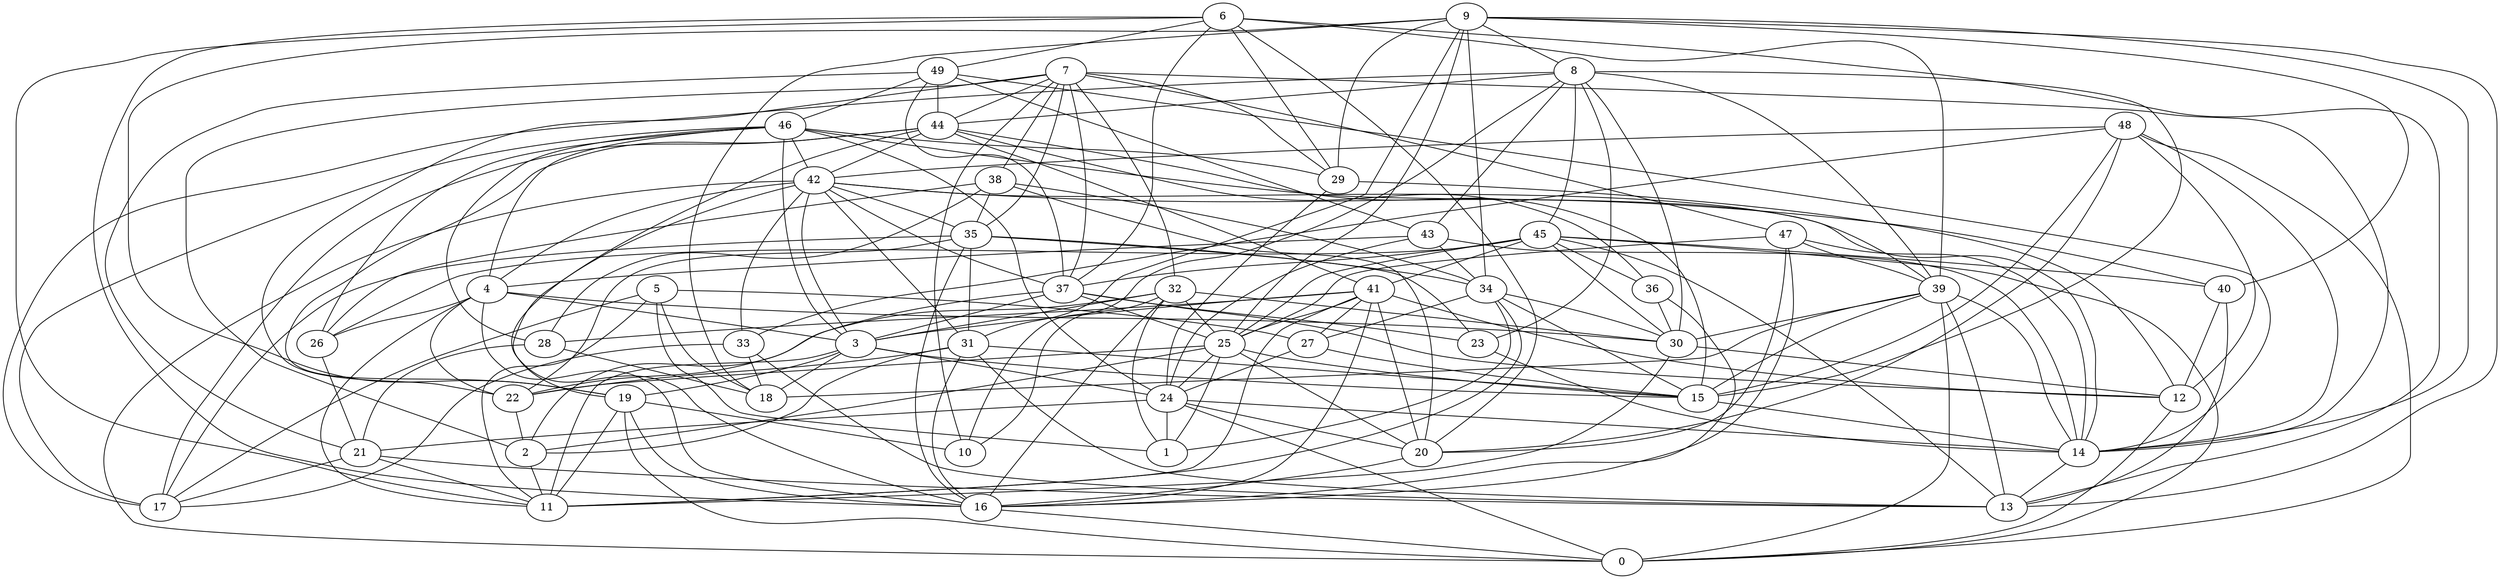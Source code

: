 digraph GG_graph {

subgraph G_graph {
edge [color = black]
"39" -> "30" [dir = none]
"39" -> "13" [dir = none]
"46" -> "3" [dir = none]
"5" -> "18" [dir = none]
"5" -> "11" [dir = none]
"5" -> "17" [dir = none]
"38" -> "35" [dir = none]
"26" -> "21" [dir = none]
"32" -> "25" [dir = none]
"20" -> "16" [dir = none]
"21" -> "13" [dir = none]
"34" -> "15" [dir = none]
"9" -> "31" [dir = none]
"9" -> "8" [dir = none]
"9" -> "13" [dir = none]
"9" -> "40" [dir = none]
"9" -> "14" [dir = none]
"48" -> "33" [dir = none]
"48" -> "12" [dir = none]
"48" -> "15" [dir = none]
"42" -> "35" [dir = none]
"49" -> "37" [dir = none]
"49" -> "14" [dir = none]
"49" -> "44" [dir = none]
"47" -> "14" [dir = none]
"16" -> "0" [dir = none]
"44" -> "36" [dir = none]
"44" -> "17" [dir = none]
"44" -> "15" [dir = none]
"44" -> "16" [dir = none]
"43" -> "14" [dir = none]
"25" -> "1" [dir = none]
"25" -> "20" [dir = none]
"41" -> "28" [dir = none]
"41" -> "27" [dir = none]
"41" -> "3" [dir = none]
"35" -> "23" [dir = none]
"35" -> "16" [dir = none]
"7" -> "2" [dir = none]
"7" -> "22" [dir = none]
"7" -> "29" [dir = none]
"7" -> "10" [dir = none]
"7" -> "14" [dir = none]
"4" -> "3" [dir = none]
"19" -> "0" [dir = none]
"45" -> "25" [dir = none]
"3" -> "15" [dir = none]
"6" -> "16" [dir = none]
"24" -> "0" [dir = none]
"7" -> "37" [dir = none]
"8" -> "23" [dir = none]
"31" -> "22" [dir = none]
"34" -> "27" [dir = none]
"41" -> "11" [dir = none]
"29" -> "24" [dir = none]
"8" -> "45" [dir = none]
"39" -> "18" [dir = none]
"7" -> "38" [dir = none]
"44" -> "19" [dir = none]
"23" -> "14" [dir = none]
"46" -> "24" [dir = none]
"42" -> "40" [dir = none]
"24" -> "20" [dir = none]
"31" -> "15" [dir = none]
"3" -> "19" [dir = none]
"25" -> "24" [dir = none]
"7" -> "35" [dir = none]
"3" -> "24" [dir = none]
"44" -> "42" [dir = none]
"6" -> "11" [dir = none]
"42" -> "19" [dir = none]
"24" -> "1" [dir = none]
"49" -> "21" [dir = none]
"45" -> "0" [dir = none]
"4" -> "11" [dir = none]
"33" -> "17" [dir = none]
"4" -> "16" [dir = none]
"30" -> "12" [dir = none]
"27" -> "24" [dir = none]
"9" -> "29" [dir = none]
"44" -> "41" [dir = none]
"8" -> "15" [dir = none]
"49" -> "43" [dir = none]
"37" -> "23" [dir = none]
"47" -> "20" [dir = none]
"24" -> "14" [dir = none]
"42" -> "14" [dir = none]
"39" -> "14" [dir = none]
"4" -> "30" [dir = none]
"46" -> "26" [dir = none]
"32" -> "1" [dir = none]
"38" -> "26" [dir = none]
"46" -> "4" [dir = none]
"45" -> "37" [dir = none]
"45" -> "26" [dir = none]
"5" -> "27" [dir = none]
"43" -> "24" [dir = none]
"32" -> "22" [dir = none]
"42" -> "4" [dir = none]
"37" -> "25" [dir = none]
"9" -> "34" [dir = none]
"46" -> "17" [dir = none]
"25" -> "15" [dir = none]
"47" -> "16" [dir = none]
"30" -> "11" [dir = none]
"35" -> "22" [dir = none]
"4" -> "22" [dir = none]
"31" -> "13" [dir = none]
"35" -> "34" [dir = none]
"8" -> "43" [dir = none]
"14" -> "13" [dir = none]
"34" -> "11" [dir = none]
"9" -> "25" [dir = none]
"37" -> "12" [dir = none]
"47" -> "39" [dir = none]
"28" -> "18" [dir = none]
"25" -> "22" [dir = none]
"33" -> "13" [dir = none]
"39" -> "15" [dir = none]
"40" -> "13" [dir = none]
"45" -> "40" [dir = none]
"4" -> "26" [dir = none]
"15" -> "14" [dir = none]
"24" -> "21" [dir = none]
"40" -> "12" [dir = none]
"7" -> "32" [dir = none]
"32" -> "10" [dir = none]
"6" -> "39" [dir = none]
"7" -> "47" [dir = none]
"3" -> "11" [dir = none]
"41" -> "25" [dir = none]
"38" -> "20" [dir = none]
"19" -> "16" [dir = none]
"37" -> "2" [dir = none]
"3" -> "18" [dir = none]
"48" -> "20" [dir = none]
"42" -> "3" [dir = none]
"29" -> "12" [dir = none]
"22" -> "2" [dir = none]
"31" -> "16" [dir = none]
"8" -> "44" [dir = none]
"9" -> "18" [dir = none]
"31" -> "2" [dir = none]
"35" -> "31" [dir = none]
"6" -> "13" [dir = none]
"34" -> "1" [dir = none]
"8" -> "30" [dir = none]
"35" -> "17" [dir = none]
"46" -> "28" [dir = none]
"41" -> "16" [dir = none]
"45" -> "41" [dir = none]
"45" -> "36" [dir = none]
"39" -> "0" [dir = none]
"36" -> "30" [dir = none]
"42" -> "0" [dir = none]
"46" -> "29" [dir = none]
"12" -> "0" [dir = none]
"42" -> "31" [dir = none]
"46" -> "39" [dir = none]
"32" -> "16" [dir = none]
"42" -> "33" [dir = none]
"45" -> "30" [dir = none]
"49" -> "46" [dir = none]
"48" -> "14" [dir = none]
"27" -> "15" [dir = none]
"36" -> "16" [dir = none]
"8" -> "17" [dir = none]
"38" -> "28" [dir = none]
"43" -> "34" [dir = none]
"47" -> "25" [dir = none]
"7" -> "44" [dir = none]
"21" -> "11" [dir = none]
"5" -> "1" [dir = none]
"43" -> "4" [dir = none]
"32" -> "30" [dir = none]
"25" -> "2" [dir = none]
"41" -> "20" [dir = none]
"41" -> "12" [dir = none]
"8" -> "39" [dir = none]
"33" -> "18" [dir = none]
"38" -> "34" [dir = none]
"2" -> "11" [dir = none]
"48" -> "42" [dir = none]
"42" -> "37" [dir = none]
"46" -> "42" [dir = none]
"37" -> "3" [dir = none]
"32" -> "3" [dir = none]
"34" -> "30" [dir = none]
"8" -> "10" [dir = none]
"9" -> "19" [dir = none]
"48" -> "0" [dir = none]
"6" -> "37" [dir = none]
"6" -> "49" [dir = none]
"6" -> "20" [dir = none]
"45" -> "13" [dir = none]
"6" -> "29" [dir = none]
"19" -> "10" [dir = none]
"21" -> "17" [dir = none]
"19" -> "11" [dir = none]
"28" -> "21" [dir = none]
}

}
